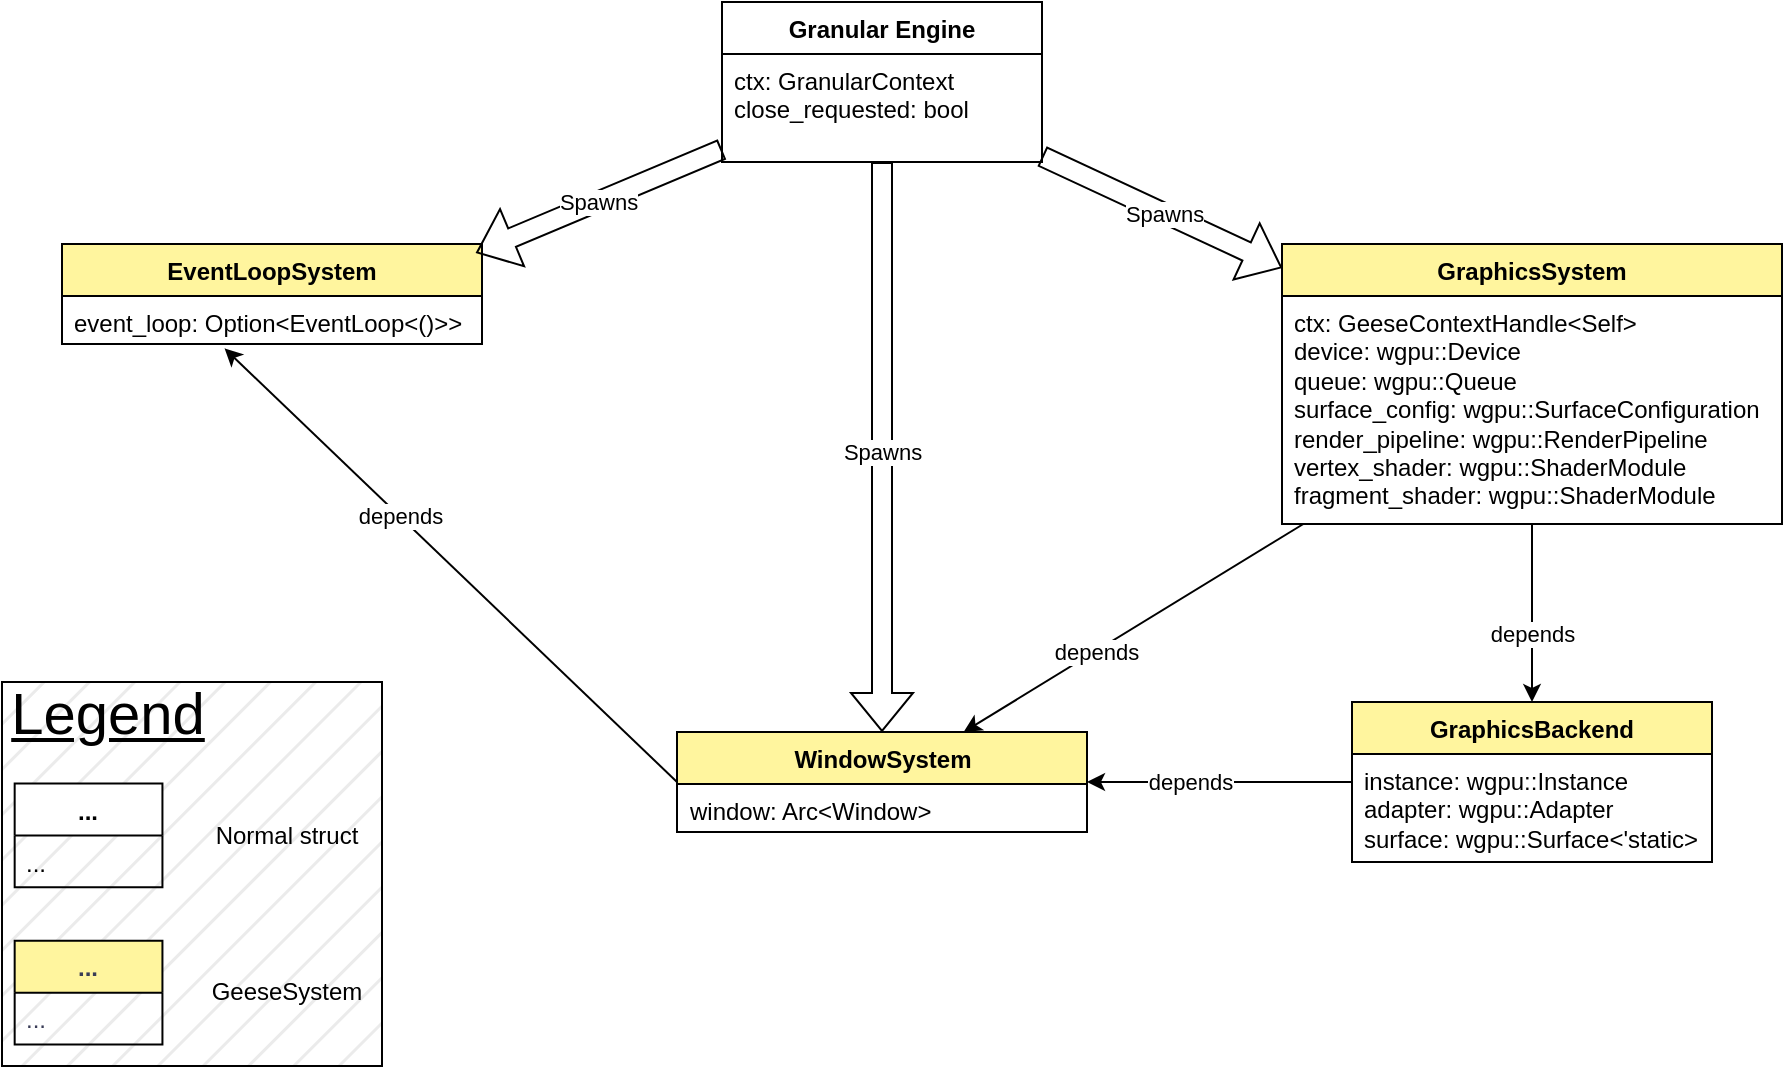 <mxfile version="22.1.16" type="device">
  <diagram name="Page-1" id="scdSR_qpInPiDmvMLT0b">
    <mxGraphModel dx="588" dy="592" grid="1" gridSize="10" guides="1" tooltips="1" connect="1" arrows="1" fold="1" page="0" pageScale="1" pageWidth="1654" pageHeight="1169" background="none" math="0" shadow="0">
      <root>
        <mxCell id="0" />
        <mxCell id="1" parent="0" />
        <mxCell id="m9rEDR59P1G20uh2cMed-6" value="GraphicsSystem" style="swimlane;fontStyle=1;align=center;verticalAlign=top;childLayout=stackLayout;horizontal=1;startSize=26;horizontalStack=0;resizeParent=1;resizeParentMax=0;resizeLast=0;collapsible=1;marginBottom=0;whiteSpace=wrap;html=1;labelBackgroundColor=none;gradientDirection=east;fillStyle=solid;fillColor=#FFF59E;" parent="1" vertex="1">
          <mxGeometry x="1120" y="121" width="250" height="140" as="geometry" />
        </mxCell>
        <mxCell id="m9rEDR59P1G20uh2cMed-7" value="ctx: GeeseContextHandle&amp;lt;Self&amp;gt;&lt;br&gt;device: wgpu::Device&lt;br&gt;queue: wgpu::Queue&lt;br&gt;surface_config: wgpu::SurfaceConfiguration&lt;br&gt;render_pipeline: wgpu::RenderPipeline&lt;br&gt;vertex_shader: wgpu::ShaderModule&lt;br&gt;fragment_shader: wgpu::ShaderModule" style="text;strokeColor=none;fillColor=none;align=left;verticalAlign=top;spacingLeft=4;spacingRight=4;overflow=hidden;rotatable=0;points=[[0,0.5],[1,0.5]];portConstraint=eastwest;whiteSpace=wrap;html=1;labelBackgroundColor=none;" parent="m9rEDR59P1G20uh2cMed-6" vertex="1">
          <mxGeometry y="26" width="250" height="114" as="geometry" />
        </mxCell>
        <mxCell id="m9rEDR59P1G20uh2cMed-10" value="GraphicsBackend" style="swimlane;fontStyle=1;align=center;verticalAlign=top;childLayout=stackLayout;horizontal=1;startSize=26;horizontalStack=0;resizeParent=1;resizeParentMax=0;resizeLast=0;collapsible=1;marginBottom=0;whiteSpace=wrap;html=1;labelBackgroundColor=none;fillColor=#FFF59E;" parent="1" vertex="1">
          <mxGeometry x="1155" y="350" width="180" height="80" as="geometry" />
        </mxCell>
        <mxCell id="m9rEDR59P1G20uh2cMed-11" value="instance: wgpu::Instance&lt;br&gt;adapter: wgpu::Adapter&lt;br&gt;surface: wgpu::Surface&amp;lt;&#39;static&amp;gt;" style="text;strokeColor=none;fillColor=none;align=left;verticalAlign=top;spacingLeft=4;spacingRight=4;overflow=hidden;rotatable=0;points=[[0,0.5],[1,0.5]];portConstraint=eastwest;whiteSpace=wrap;html=1;labelBackgroundColor=none;" parent="m9rEDR59P1G20uh2cMed-10" vertex="1">
          <mxGeometry y="26" width="180" height="54" as="geometry" />
        </mxCell>
        <mxCell id="m9rEDR59P1G20uh2cMed-14" value="WindowSystem" style="swimlane;fontStyle=1;align=center;verticalAlign=top;childLayout=stackLayout;horizontal=1;startSize=26;horizontalStack=0;resizeParent=1;resizeParentMax=0;resizeLast=0;collapsible=1;marginBottom=0;whiteSpace=wrap;html=1;labelBackgroundColor=none;fillColor=#FFF59E;" parent="1" vertex="1">
          <mxGeometry x="817.5" y="365" width="205" height="50" as="geometry" />
        </mxCell>
        <mxCell id="m9rEDR59P1G20uh2cMed-15" value="window: Arc&amp;lt;Window&amp;gt;" style="text;strokeColor=none;fillColor=none;align=left;verticalAlign=top;spacingLeft=4;spacingRight=4;overflow=hidden;rotatable=0;points=[[0,0.5],[1,0.5]];portConstraint=eastwest;whiteSpace=wrap;html=1;labelBackgroundColor=none;" parent="m9rEDR59P1G20uh2cMed-14" vertex="1">
          <mxGeometry y="26" width="205" height="24" as="geometry" />
        </mxCell>
        <mxCell id="m9rEDR59P1G20uh2cMed-33" value="EventLoopSystem" style="swimlane;fontStyle=1;align=center;verticalAlign=top;childLayout=stackLayout;horizontal=1;startSize=26;horizontalStack=0;resizeParent=1;resizeParentMax=0;resizeLast=0;collapsible=1;marginBottom=0;whiteSpace=wrap;html=1;labelBackgroundColor=none;fillColor=#FFF59E;" parent="1" vertex="1">
          <mxGeometry x="510" y="121" width="210" height="50" as="geometry" />
        </mxCell>
        <mxCell id="m9rEDR59P1G20uh2cMed-34" value="event_loop: Option&amp;lt;EventLoop&amp;lt;()&amp;gt;&amp;gt;" style="text;strokeColor=none;fillColor=none;align=left;verticalAlign=top;spacingLeft=4;spacingRight=4;overflow=hidden;rotatable=0;points=[[0,0.5],[1,0.5]];portConstraint=eastwest;whiteSpace=wrap;html=1;labelBackgroundColor=none;" parent="m9rEDR59P1G20uh2cMed-33" vertex="1">
          <mxGeometry y="26" width="210" height="24" as="geometry" />
        </mxCell>
        <mxCell id="m9rEDR59P1G20uh2cMed-36" style="rounded=0;orthogonalLoop=1;jettySize=auto;html=1;exitX=0;exitY=0.5;exitDx=0;exitDy=0;entryX=0.387;entryY=1.091;entryDx=0;entryDy=0;entryPerimeter=0;labelBackgroundColor=none;fontColor=default;" parent="1" source="m9rEDR59P1G20uh2cMed-14" target="m9rEDR59P1G20uh2cMed-34" edge="1">
          <mxGeometry relative="1" as="geometry" />
        </mxCell>
        <mxCell id="wxNGhqYiq1o9LOjUNz23-9" value="depends" style="edgeLabel;html=1;align=center;verticalAlign=middle;resizable=0;points=[];" parent="m9rEDR59P1G20uh2cMed-36" vertex="1" connectable="0">
          <mxGeometry x="0.226" relative="1" as="geometry">
            <mxPoint as="offset" />
          </mxGeometry>
        </mxCell>
        <mxCell id="wxNGhqYiq1o9LOjUNz23-2" value="Granular Engine" style="swimlane;fontStyle=1;align=center;verticalAlign=top;childLayout=stackLayout;horizontal=1;startSize=26;horizontalStack=0;resizeParent=1;resizeParentMax=0;resizeLast=0;collapsible=1;marginBottom=0;whiteSpace=wrap;html=1;labelBackgroundColor=none;" parent="1" vertex="1">
          <mxGeometry x="840" width="160" height="80" as="geometry" />
        </mxCell>
        <mxCell id="wxNGhqYiq1o9LOjUNz23-3" value="ctx: GranularContext&lt;br&gt;close_requested: bool" style="text;strokeColor=none;fillColor=none;align=left;verticalAlign=top;spacingLeft=4;spacingRight=4;overflow=hidden;rotatable=0;points=[[0,0.5],[1,0.5]];portConstraint=eastwest;whiteSpace=wrap;html=1;labelBackgroundColor=none;" parent="wxNGhqYiq1o9LOjUNz23-2" vertex="1">
          <mxGeometry y="26" width="160" height="54" as="geometry" />
        </mxCell>
        <mxCell id="wxNGhqYiq1o9LOjUNz23-4" value="" style="shape=flexArrow;endArrow=classic;html=1;rounded=0;entryX=0.986;entryY=0.088;entryDx=0;entryDy=0;entryPerimeter=0;" parent="1" source="wxNGhqYiq1o9LOjUNz23-2" target="m9rEDR59P1G20uh2cMed-33" edge="1">
          <mxGeometry width="50" height="50" relative="1" as="geometry">
            <mxPoint x="690" y="100" as="sourcePoint" />
            <mxPoint x="740" y="50" as="targetPoint" />
          </mxGeometry>
        </mxCell>
        <mxCell id="wxNGhqYiq1o9LOjUNz23-5" value="Spawns" style="edgeLabel;html=1;align=center;verticalAlign=middle;resizable=0;points=[];" parent="wxNGhqYiq1o9LOjUNz23-4" vertex="1" connectable="0">
          <mxGeometry x="0.017" relative="1" as="geometry">
            <mxPoint as="offset" />
          </mxGeometry>
        </mxCell>
        <mxCell id="wxNGhqYiq1o9LOjUNz23-6" value="" style="shape=flexArrow;endArrow=classic;html=1;rounded=0;" parent="1" source="wxNGhqYiq1o9LOjUNz23-2" target="m9rEDR59P1G20uh2cMed-6" edge="1">
          <mxGeometry width="50" height="50" relative="1" as="geometry">
            <mxPoint x="865" y="130" as="sourcePoint" />
            <mxPoint x="740" y="187" as="targetPoint" />
          </mxGeometry>
        </mxCell>
        <mxCell id="wxNGhqYiq1o9LOjUNz23-7" value="Spawns" style="edgeLabel;html=1;align=center;verticalAlign=middle;resizable=0;points=[];" parent="wxNGhqYiq1o9LOjUNz23-6" vertex="1" connectable="0">
          <mxGeometry x="0.017" relative="1" as="geometry">
            <mxPoint as="offset" />
          </mxGeometry>
        </mxCell>
        <mxCell id="wxNGhqYiq1o9LOjUNz23-10" value="" style="shape=flexArrow;endArrow=classic;html=1;rounded=0;" parent="1" source="wxNGhqYiq1o9LOjUNz23-2" target="m9rEDR59P1G20uh2cMed-14" edge="1">
          <mxGeometry width="50" height="50" relative="1" as="geometry">
            <mxPoint x="827" y="148" as="sourcePoint" />
            <mxPoint x="869" y="266" as="targetPoint" />
          </mxGeometry>
        </mxCell>
        <mxCell id="wxNGhqYiq1o9LOjUNz23-11" value="Spawns" style="edgeLabel;html=1;align=center;verticalAlign=middle;resizable=0;points=[];" parent="wxNGhqYiq1o9LOjUNz23-10" vertex="1" connectable="0">
          <mxGeometry x="0.017" relative="1" as="geometry">
            <mxPoint as="offset" />
          </mxGeometry>
        </mxCell>
        <mxCell id="wxNGhqYiq1o9LOjUNz23-12" style="rounded=0;orthogonalLoop=1;jettySize=auto;html=1;labelBackgroundColor=none;fontColor=default;" parent="1" source="m9rEDR59P1G20uh2cMed-10" target="m9rEDR59P1G20uh2cMed-14" edge="1">
          <mxGeometry relative="1" as="geometry">
            <mxPoint x="680" y="395" as="sourcePoint" />
            <mxPoint x="640" y="232" as="targetPoint" />
          </mxGeometry>
        </mxCell>
        <mxCell id="wxNGhqYiq1o9LOjUNz23-13" value="depends" style="edgeLabel;html=1;align=center;verticalAlign=middle;resizable=0;points=[];" parent="wxNGhqYiq1o9LOjUNz23-12" vertex="1" connectable="0">
          <mxGeometry x="0.226" relative="1" as="geometry">
            <mxPoint as="offset" />
          </mxGeometry>
        </mxCell>
        <mxCell id="wxNGhqYiq1o9LOjUNz23-14" style="rounded=0;orthogonalLoop=1;jettySize=auto;html=1;labelBackgroundColor=none;fontColor=default;" parent="1" source="m9rEDR59P1G20uh2cMed-6" target="m9rEDR59P1G20uh2cMed-10" edge="1">
          <mxGeometry relative="1" as="geometry">
            <mxPoint x="1325" y="253" as="sourcePoint" />
            <mxPoint x="1130" y="250" as="targetPoint" />
          </mxGeometry>
        </mxCell>
        <mxCell id="wxNGhqYiq1o9LOjUNz23-15" value="depends" style="edgeLabel;html=1;align=center;verticalAlign=middle;resizable=0;points=[];" parent="wxNGhqYiq1o9LOjUNz23-14" vertex="1" connectable="0">
          <mxGeometry x="0.226" relative="1" as="geometry">
            <mxPoint as="offset" />
          </mxGeometry>
        </mxCell>
        <mxCell id="wxNGhqYiq1o9LOjUNz23-16" style="rounded=0;orthogonalLoop=1;jettySize=auto;html=1;labelBackgroundColor=none;fontColor=default;" parent="1" source="m9rEDR59P1G20uh2cMed-6" target="m9rEDR59P1G20uh2cMed-14" edge="1">
          <mxGeometry relative="1" as="geometry">
            <mxPoint x="925" y="330" as="sourcePoint" />
            <mxPoint x="982" y="376" as="targetPoint" />
          </mxGeometry>
        </mxCell>
        <mxCell id="wxNGhqYiq1o9LOjUNz23-17" value="depends" style="edgeLabel;html=1;align=center;verticalAlign=middle;resizable=0;points=[];" parent="wxNGhqYiq1o9LOjUNz23-16" vertex="1" connectable="0">
          <mxGeometry x="0.226" relative="1" as="geometry">
            <mxPoint as="offset" />
          </mxGeometry>
        </mxCell>
        <mxCell id="wxNGhqYiq1o9LOjUNz23-25" value="" style="group;strokeColor=default;fillColor=#EBEBEB;fillStyle=hatch;" parent="1" vertex="1" connectable="0">
          <mxGeometry x="480" y="340" width="190" height="192" as="geometry" />
        </mxCell>
        <mxCell id="wxNGhqYiq1o9LOjUNz23-18" value="..." style="swimlane;fontStyle=1;align=center;verticalAlign=top;childLayout=stackLayout;horizontal=1;startSize=26;horizontalStack=0;resizeParent=1;resizeParentMax=0;resizeLast=0;collapsible=1;marginBottom=0;whiteSpace=wrap;html=1;labelBackgroundColor=none;fillColor=#FFF59E;strokeColor=default;fontColor=#393C56;" parent="wxNGhqYiq1o9LOjUNz23-25" vertex="1">
          <mxGeometry x="6.333" y="129.327" width="73.889" height="51.888" as="geometry" />
        </mxCell>
        <mxCell id="wxNGhqYiq1o9LOjUNz23-19" value="..." style="text;strokeColor=none;fillColor=none;align=left;verticalAlign=top;spacingLeft=4;spacingRight=4;overflow=hidden;rotatable=0;points=[[0,0.5],[1,0.5]];portConstraint=eastwest;whiteSpace=wrap;html=1;labelBackgroundColor=none;fontColor=#393C56;" parent="wxNGhqYiq1o9LOjUNz23-18" vertex="1">
          <mxGeometry y="26" width="73.889" height="25.888" as="geometry" />
        </mxCell>
        <mxCell id="wxNGhqYiq1o9LOjUNz23-20" value="&lt;font style=&quot;font-size: 29px;&quot;&gt;&lt;u&gt;Legend&lt;/u&gt;&lt;/font&gt;" style="text;html=1;strokeColor=none;fillColor=none;align=center;verticalAlign=middle;whiteSpace=wrap;rounded=0;" parent="wxNGhqYiq1o9LOjUNz23-25" vertex="1">
          <mxGeometry width="105.556" height="32.36" as="geometry" />
        </mxCell>
        <mxCell id="wxNGhqYiq1o9LOjUNz23-21" value="GeeseSystem" style="text;html=1;strokeColor=none;fillColor=none;align=center;verticalAlign=middle;whiteSpace=wrap;rounded=0;" parent="wxNGhqYiq1o9LOjUNz23-25" vertex="1">
          <mxGeometry x="95" y="139.094" width="95" height="32.36" as="geometry" />
        </mxCell>
        <mxCell id="wxNGhqYiq1o9LOjUNz23-22" value="..." style="swimlane;fontStyle=1;align=center;verticalAlign=top;childLayout=stackLayout;horizontal=1;startSize=26;horizontalStack=0;resizeParent=1;resizeParentMax=0;resizeLast=0;collapsible=1;marginBottom=0;whiteSpace=wrap;html=1;labelBackgroundColor=none;" parent="wxNGhqYiq1o9LOjUNz23-25" vertex="1">
          <mxGeometry x="6.333" y="50.697" width="73.889" height="51.888" as="geometry" />
        </mxCell>
        <mxCell id="wxNGhqYiq1o9LOjUNz23-23" value="..." style="text;strokeColor=none;fillColor=none;align=left;verticalAlign=top;spacingLeft=4;spacingRight=4;overflow=hidden;rotatable=0;points=[[0,0.5],[1,0.5]];portConstraint=eastwest;whiteSpace=wrap;html=1;labelBackgroundColor=none;" parent="wxNGhqYiq1o9LOjUNz23-22" vertex="1">
          <mxGeometry y="26" width="73.889" height="25.888" as="geometry" />
        </mxCell>
        <mxCell id="wxNGhqYiq1o9LOjUNz23-24" value="Normal struct" style="text;html=1;strokeColor=none;fillColor=none;align=center;verticalAlign=middle;whiteSpace=wrap;rounded=0;" parent="wxNGhqYiq1o9LOjUNz23-25" vertex="1">
          <mxGeometry x="95" y="60.463" width="95" height="32.36" as="geometry" />
        </mxCell>
      </root>
    </mxGraphModel>
  </diagram>
</mxfile>

